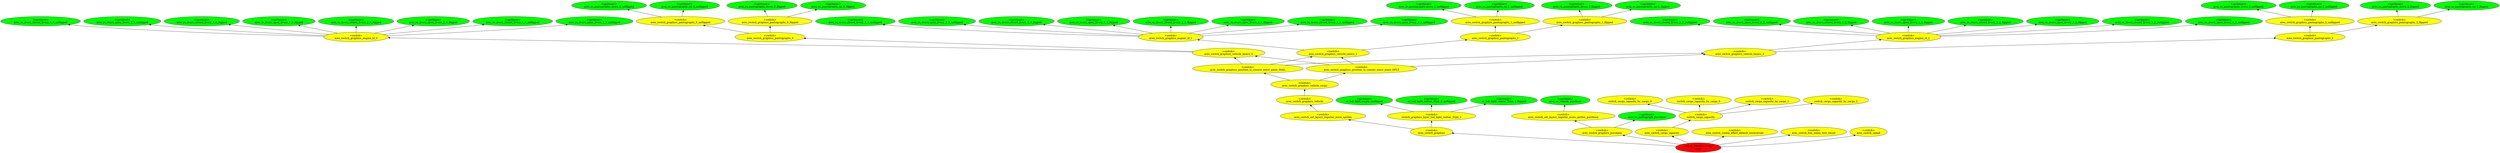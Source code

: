 digraph {
rankdir="BT"
ss_tail_light_railcar_32px_1_unflipped [fillcolor=green style="filled" label="<spriteset>\nss_tail_light_railcar_32px_1_unflipped"]
ss_tail_light_railcar_32px_1_flipped [fillcolor=green style="filled" label="<spriteset>\nss_tail_light_railcar_32px_1_flipped"]
ss_tail_light_empty_unflipped [fillcolor=green style="filled" label="<spriteset>\nss_tail_light_empty_unflipped"]
switch_graphics_layer_tail_light_railcar_32px_1 [fillcolor=yellow style="filled" label="<switch>\nswitch_graphics_layer_tail_light_railcar_32px_1"]
switch_cargo_capacity_by_cargo_0 [fillcolor=yellow style="filled" label="<switch>\nswitch_cargo_capacity_by_cargo_0"]
switch_cargo_capacity_by_cargo_1 [fillcolor=yellow style="filled" label="<switch>\nswitch_cargo_capacity_by_cargo_1"]
switch_cargo_capacity_by_cargo_2 [fillcolor=yellow style="filled" label="<switch>\nswitch_cargo_capacity_by_cargo_2"]
switch_cargo_capacity_by_cargo_3 [fillcolor=yellow style="filled" label="<switch>\nswitch_cargo_capacity_by_cargo_3"]
switch_cargo_capacity [fillcolor=yellow style="filled" label="<switch>\nswitch_cargo_capacity"]
ares_ss_doors_closed_livery_1_0_unflipped [fillcolor=green style="filled" label="<spriteset>\nares_ss_doors_closed_livery_1_0_unflipped"]
ares_ss_doors_open_livery_1_0_unflipped [fillcolor=green style="filled" label="<spriteset>\nares_ss_doors_open_livery_1_0_unflipped"]
ares_ss_doors_closed_livery_2_0_unflipped [fillcolor=green style="filled" label="<spriteset>\nares_ss_doors_closed_livery_2_0_unflipped"]
ares_ss_doors_open_livery_2_0_unflipped [fillcolor=green style="filled" label="<spriteset>\nares_ss_doors_open_livery_2_0_unflipped"]
ares_ss_pantographs_down_0_unflipped [fillcolor=green style="filled" label="<spriteset>\nares_ss_pantographs_down_0_unflipped"]
ares_ss_pantographs_up_0_unflipped [fillcolor=green style="filled" label="<spriteset>\nares_ss_pantographs_up_0_unflipped"]
ares_switch_graphics_pantographs_0_unflipped [fillcolor=yellow style="filled" label="<switch>\nares_switch_graphics_pantographs_0_unflipped"]
ares_ss_doors_closed_livery_1_0_flipped [fillcolor=green style="filled" label="<spriteset>\nares_ss_doors_closed_livery_1_0_flipped"]
ares_ss_doors_open_livery_1_0_flipped [fillcolor=green style="filled" label="<spriteset>\nares_ss_doors_open_livery_1_0_flipped"]
ares_ss_doors_closed_livery_2_0_flipped [fillcolor=green style="filled" label="<spriteset>\nares_ss_doors_closed_livery_2_0_flipped"]
ares_ss_doors_open_livery_2_0_flipped [fillcolor=green style="filled" label="<spriteset>\nares_ss_doors_open_livery_2_0_flipped"]
ares_ss_pantographs_down_0_flipped [fillcolor=green style="filled" label="<spriteset>\nares_ss_pantographs_down_0_flipped"]
ares_ss_pantographs_up_0_flipped [fillcolor=green style="filled" label="<spriteset>\nares_ss_pantographs_up_0_flipped"]
ares_switch_graphics_pantographs_0_flipped [fillcolor=yellow style="filled" label="<switch>\nares_switch_graphics_pantographs_0_flipped"]
ares_switch_graphics_engine_id_0 [fillcolor=yellow style="filled" label="<switch>\nares_switch_graphics_engine_id_0"]
ares_switch_graphics_pantographs_0 [fillcolor=yellow style="filled" label="<switch>\nares_switch_graphics_pantographs_0"]
ares_switch_graphics_vehicle_layers_0 [fillcolor=yellow style="filled" label="<switch>\nares_switch_graphics_vehicle_layers_0"]
ares_ss_doors_closed_livery_1_1_unflipped [fillcolor=green style="filled" label="<spriteset>\nares_ss_doors_closed_livery_1_1_unflipped"]
ares_ss_doors_open_livery_1_1_unflipped [fillcolor=green style="filled" label="<spriteset>\nares_ss_doors_open_livery_1_1_unflipped"]
ares_ss_doors_closed_livery_2_1_unflipped [fillcolor=green style="filled" label="<spriteset>\nares_ss_doors_closed_livery_2_1_unflipped"]
ares_ss_doors_open_livery_2_1_unflipped [fillcolor=green style="filled" label="<spriteset>\nares_ss_doors_open_livery_2_1_unflipped"]
ares_ss_pantographs_down_1_unflipped [fillcolor=green style="filled" label="<spriteset>\nares_ss_pantographs_down_1_unflipped"]
ares_ss_pantographs_up_1_unflipped [fillcolor=green style="filled" label="<spriteset>\nares_ss_pantographs_up_1_unflipped"]
ares_switch_graphics_pantographs_1_unflipped [fillcolor=yellow style="filled" label="<switch>\nares_switch_graphics_pantographs_1_unflipped"]
ares_ss_doors_closed_livery_1_1_flipped [fillcolor=green style="filled" label="<spriteset>\nares_ss_doors_closed_livery_1_1_flipped"]
ares_ss_doors_open_livery_1_1_flipped [fillcolor=green style="filled" label="<spriteset>\nares_ss_doors_open_livery_1_1_flipped"]
ares_ss_doors_closed_livery_2_1_flipped [fillcolor=green style="filled" label="<spriteset>\nares_ss_doors_closed_livery_2_1_flipped"]
ares_ss_doors_open_livery_2_1_flipped [fillcolor=green style="filled" label="<spriteset>\nares_ss_doors_open_livery_2_1_flipped"]
ares_ss_pantographs_down_1_flipped [fillcolor=green style="filled" label="<spriteset>\nares_ss_pantographs_down_1_flipped"]
ares_ss_pantographs_up_1_flipped [fillcolor=green style="filled" label="<spriteset>\nares_ss_pantographs_up_1_flipped"]
ares_switch_graphics_pantographs_1_flipped [fillcolor=yellow style="filled" label="<switch>\nares_switch_graphics_pantographs_1_flipped"]
ares_switch_graphics_engine_id_1 [fillcolor=yellow style="filled" label="<switch>\nares_switch_graphics_engine_id_1"]
ares_switch_graphics_pantographs_1 [fillcolor=yellow style="filled" label="<switch>\nares_switch_graphics_pantographs_1"]
ares_switch_graphics_vehicle_layers_1 [fillcolor=yellow style="filled" label="<switch>\nares_switch_graphics_vehicle_layers_1"]
ares_ss_doors_closed_livery_1_2_unflipped [fillcolor=green style="filled" label="<spriteset>\nares_ss_doors_closed_livery_1_2_unflipped"]
ares_ss_doors_open_livery_1_2_unflipped [fillcolor=green style="filled" label="<spriteset>\nares_ss_doors_open_livery_1_2_unflipped"]
ares_ss_doors_closed_livery_2_2_unflipped [fillcolor=green style="filled" label="<spriteset>\nares_ss_doors_closed_livery_2_2_unflipped"]
ares_ss_doors_open_livery_2_2_unflipped [fillcolor=green style="filled" label="<spriteset>\nares_ss_doors_open_livery_2_2_unflipped"]
ares_ss_pantographs_down_2_unflipped [fillcolor=green style="filled" label="<spriteset>\nares_ss_pantographs_down_2_unflipped"]
ares_ss_pantographs_up_2_unflipped [fillcolor=green style="filled" label="<spriteset>\nares_ss_pantographs_up_2_unflipped"]
ares_switch_graphics_pantographs_2_unflipped [fillcolor=yellow style="filled" label="<switch>\nares_switch_graphics_pantographs_2_unflipped"]
ares_ss_doors_closed_livery_1_2_flipped [fillcolor=green style="filled" label="<spriteset>\nares_ss_doors_closed_livery_1_2_flipped"]
ares_ss_doors_open_livery_1_2_flipped [fillcolor=green style="filled" label="<spriteset>\nares_ss_doors_open_livery_1_2_flipped"]
ares_ss_doors_closed_livery_2_2_flipped [fillcolor=green style="filled" label="<spriteset>\nares_ss_doors_closed_livery_2_2_flipped"]
ares_ss_doors_open_livery_2_2_flipped [fillcolor=green style="filled" label="<spriteset>\nares_ss_doors_open_livery_2_2_flipped"]
ares_ss_pantographs_down_2_flipped [fillcolor=green style="filled" label="<spriteset>\nares_ss_pantographs_down_2_flipped"]
ares_ss_pantographs_up_2_flipped [fillcolor=green style="filled" label="<spriteset>\nares_ss_pantographs_up_2_flipped"]
ares_switch_graphics_pantographs_2_flipped [fillcolor=yellow style="filled" label="<switch>\nares_switch_graphics_pantographs_2_flipped"]
ares_switch_graphics_engine_id_2 [fillcolor=yellow style="filled" label="<switch>\nares_switch_graphics_engine_id_2"]
ares_switch_graphics_pantographs_2 [fillcolor=yellow style="filled" label="<switch>\nares_switch_graphics_pantographs_2"]
ares_switch_graphics_vehicle_layers_2 [fillcolor=yellow style="filled" label="<switch>\nares_switch_graphics_vehicle_layers_2"]
ares_switch_graphics_position_in_consist_entry_point_MAIL [fillcolor=yellow style="filled" label="<switch>\nares_switch_graphics_position_in_consist_entry_point_MAIL"]
ares_switch_graphics_position_in_consist_entry_point_DFLT [fillcolor=yellow style="filled" label="<switch>\nares_switch_graphics_position_in_consist_entry_point_DFLT"]
ares_switch_graphics_vehicle_cargo [fillcolor=yellow style="filled" label="<switch>\nares_switch_graphics_vehicle_cargo"]
ares_switch_graphics_vehicle [fillcolor=yellow style="filled" label="<switch>\nares_switch_graphics_vehicle"]
ares_ss_vehicle_purchase [fillcolor=green style="filled" label="<spriteset>\nares_ss_vehicle_purchase"]
ares_ss_pantograph_purchase [fillcolor=green style="filled" label="<spriteset>\nares_ss_pantograph_purchase"]
ares_switch_set_layers_register_more_sprites_purchase [fillcolor=yellow style="filled" label="<switch>\nares_switch_set_layers_register_more_sprites_purchase"]
ares_switch_graphics_purchase [fillcolor=yellow style="filled" label="<switch>\nares_switch_graphics_purchase"]
ares_switch_set_layers_register_more_sprites [fillcolor=yellow style="filled" label="<switch>\nares_switch_set_layers_register_more_sprites"]
ares_switch_graphics [fillcolor=yellow style="filled" label="<switch>\nares_switch_graphics"]
ares_switch_cargo_capacity [fillcolor=yellow style="filled" label="<switch>\nares_switch_cargo_capacity"]
ares_switch_create_effect_default_unreversed [fillcolor=yellow style="filled" label="<switch>\nares_switch_create_effect_default_unreversed"]
ares_switch_buy_menu_text_result [fillcolor=yellow style="filled" label="<switch>\nares_switch_buy_menu_text_result"]
ares_switch_speed [fillcolor=yellow style="filled" label="<switch>\nares_switch_speed"]
ares [fillcolor=red style="filled" label="<FEAT_TRAINS 2130>\nares"]
ares_switch_graphics_engine_id_0->ares_ss_doors_closed_livery_2_0_flipped
ares->ares_switch_buy_menu_text_result
ares_switch_graphics_engine_id_2->ares_ss_doors_closed_livery_1_2_unflipped
ares_switch_graphics_engine_id_2->ares_ss_doors_open_livery_2_2_flipped
ares_switch_graphics_pantographs_0_flipped->ares_ss_pantographs_down_0_flipped
ares_switch_graphics_engine_id_2->ares_ss_doors_open_livery_1_2_unflipped
ares_switch_graphics_pantographs_1->ares_switch_graphics_pantographs_1_unflipped
ares_switch_graphics_purchase->ares_ss_pantograph_purchase
ares_switch_graphics_engine_id_2->ares_ss_doors_open_livery_1_2_flipped
ares_switch_graphics_position_in_consist_entry_point_DFLT->ares_switch_graphics_vehicle_layers_1
ares_switch_graphics_position_in_consist_entry_point_MAIL->ares_switch_graphics_vehicle_layers_1
switch_graphics_layer_tail_light_railcar_32px_1->ss_tail_light_railcar_32px_1_flipped
ares_switch_graphics_engine_id_0->ares_ss_doors_closed_livery_1_0_unflipped
ares_switch_graphics_engine_id_0->ares_ss_doors_open_livery_1_0_flipped
ares_switch_graphics_position_in_consist_entry_point_MAIL->ares_switch_graphics_vehicle_layers_2
ares_switch_cargo_capacity->switch_cargo_capacity
ares_switch_graphics_engine_id_1->ares_ss_doors_open_livery_2_1_unflipped
ares_switch_graphics_engine_id_1->ares_ss_doors_open_livery_2_1_flipped
ares_switch_graphics->switch_graphics_layer_tail_light_railcar_32px_1
ares_switch_graphics_engine_id_2->ares_ss_doors_open_livery_2_2_unflipped
ares_switch_graphics_vehicle_cargo->ares_switch_graphics_position_in_consist_entry_point_DFLT
ares_switch_graphics_engine_id_1->ares_ss_doors_closed_livery_2_1_unflipped
switch_cargo_capacity->switch_cargo_capacity_by_cargo_1
ares_switch_graphics_vehicle_layers_0->ares_switch_graphics_engine_id_0
ares_switch_graphics_vehicle_layers_2->ares_switch_graphics_pantographs_2
ares->ares_switch_create_effect_default_unreversed
ares_switch_graphics_position_in_consist_entry_point_MAIL->ares_switch_graphics_vehicle_layers_0
ares_switch_graphics_pantographs_1_flipped->ares_ss_pantographs_down_1_flipped
switch_graphics_layer_tail_light_railcar_32px_1->ss_tail_light_railcar_32px_1_unflipped
ares_switch_graphics_vehicle_cargo->ares_switch_graphics_position_in_consist_entry_point_MAIL
ares_switch_graphics_engine_id_2->ares_ss_doors_closed_livery_1_2_flipped
ares->ares_switch_speed
ares_switch_graphics_engine_id_0->ares_ss_doors_closed_livery_2_0_unflipped
ares_switch_graphics_position_in_consist_entry_point_DFLT->ares_switch_graphics_vehicle_layers_2
ares_switch_graphics_pantographs_2_flipped->ares_ss_pantographs_down_2_flipped
ares_switch_graphics_pantographs_2->ares_switch_graphics_pantographs_2_unflipped
ares_switch_graphics_engine_id_0->ares_ss_doors_open_livery_2_0_flipped
ares_switch_graphics_vehicle->ares_switch_graphics_vehicle_cargo
ares_switch_graphics_engine_id_0->ares_ss_doors_open_livery_1_0_unflipped
switch_cargo_capacity->switch_cargo_capacity_by_cargo_3
ares->ares_switch_graphics
switch_cargo_capacity->switch_cargo_capacity_by_cargo_0
ares->ares_switch_cargo_capacity
ares_switch_graphics_engine_id_0->ares_ss_doors_open_livery_2_0_unflipped
ares_switch_graphics_pantographs_1_unflipped->ares_ss_pantographs_down_1_unflipped
ares_switch_graphics_pantographs_2_unflipped->ares_ss_pantographs_down_2_unflipped
ares_switch_graphics_vehicle_layers_0->ares_switch_graphics_pantographs_0
ares_switch_graphics_pantographs_2_unflipped->ares_ss_pantographs_up_2_unflipped
ares_switch_graphics_engine_id_2->ares_ss_doors_closed_livery_2_2_flipped
ares_switch_graphics_vehicle_layers_1->ares_switch_graphics_pantographs_1
ares->ares_switch_graphics_purchase
ares_switch_graphics_engine_id_1->ares_ss_doors_closed_livery_2_1_flipped
ares_switch_graphics_engine_id_1->ares_ss_doors_closed_livery_1_1_flipped
ares_switch_graphics->ares_switch_set_layers_register_more_sprites
ares_switch_graphics_pantographs_0->ares_switch_graphics_pantographs_0_flipped
ares_switch_graphics_pantographs_0_flipped->ares_ss_pantographs_up_0_flipped
ares_switch_graphics_engine_id_1->ares_ss_doors_open_livery_1_1_flipped
ares_switch_graphics_engine_id_1->ares_ss_doors_closed_livery_1_1_unflipped
ares_switch_graphics_vehicle_layers_2->ares_switch_graphics_engine_id_2
ares_switch_graphics_pantographs_1->ares_switch_graphics_pantographs_1_flipped
ares_switch_graphics_engine_id_2->ares_ss_doors_closed_livery_2_2_unflipped
switch_graphics_layer_tail_light_railcar_32px_1->ss_tail_light_empty_unflipped
ares_switch_graphics_engine_id_0->ares_ss_doors_closed_livery_1_0_flipped
ares_switch_graphics_engine_id_1->ares_ss_doors_open_livery_1_1_unflipped
ares_switch_graphics_pantographs_0_unflipped->ares_ss_pantographs_up_0_unflipped
ares_switch_graphics_purchase->ares_switch_set_layers_register_more_sprites_purchase
ares_switch_graphics_pantographs_2_flipped->ares_ss_pantographs_up_2_flipped
ares_switch_graphics_pantographs_2->ares_switch_graphics_pantographs_2_flipped
ares_switch_graphics_position_in_consist_entry_point_DFLT->ares_switch_graphics_vehicle_layers_0
ares_switch_graphics_pantographs_1_unflipped->ares_ss_pantographs_up_1_unflipped
ares_switch_graphics_vehicle_layers_1->ares_switch_graphics_engine_id_1
ares_switch_graphics_pantographs_1_flipped->ares_ss_pantographs_up_1_flipped
ares_switch_set_layers_register_more_sprites_purchase->ares_ss_vehicle_purchase
switch_cargo_capacity->switch_cargo_capacity_by_cargo_2
ares_switch_graphics_pantographs_0_unflipped->ares_ss_pantographs_down_0_unflipped
ares_switch_graphics_pantographs_0->ares_switch_graphics_pantographs_0_unflipped
ares_switch_set_layers_register_more_sprites->ares_switch_graphics_vehicle
}
